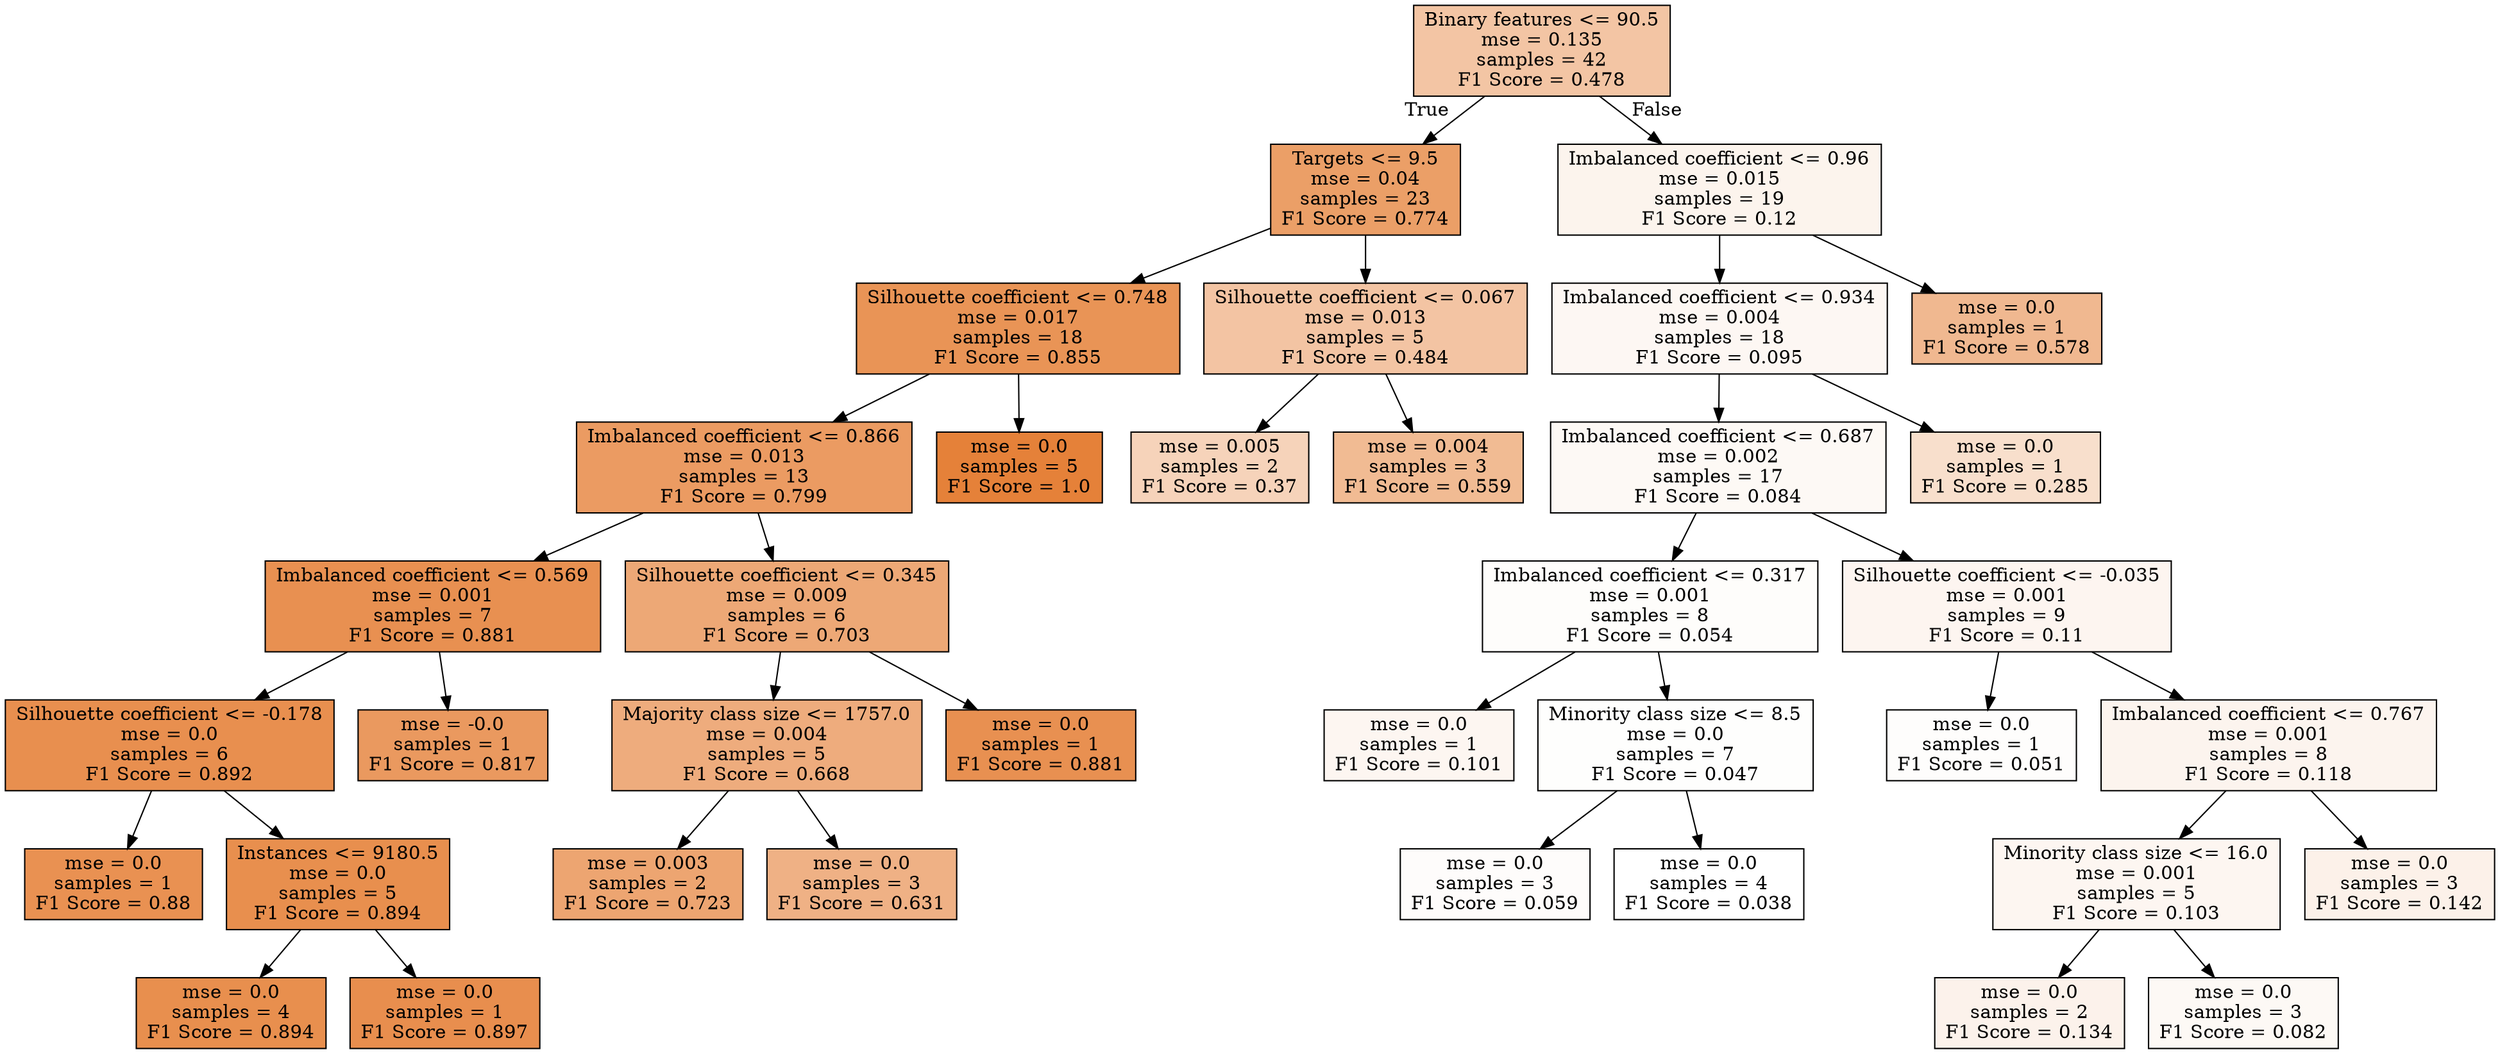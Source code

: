 digraph Tree {
node [shape=box, style="filled", color="black"] ;
0 [label="Binary features <= 90.5\nmse = 0.135\nsamples = 42\nF1 Score = 0.478", fillcolor="#e5813975"] ;
1 [label="Targets <= 9.5\nmse = 0.04\nsamples = 23\nF1 Score = 0.774", fillcolor="#e58139c3"] ;
0 -> 1 [labeldistance=2.5, labelangle=45, headlabel="True"] ;
2 [label="Silhouette coefficient <= 0.748\nmse = 0.017\nsamples = 18\nF1 Score = 0.855", fillcolor="#e58139d9"] ;
1 -> 2 ;
3 [label="Imbalanced coefficient <= 0.866\nmse = 0.013\nsamples = 13\nF1 Score = 0.799", fillcolor="#e58139ca"] ;
2 -> 3 ;
4 [label="Imbalanced coefficient <= 0.569\nmse = 0.001\nsamples = 7\nF1 Score = 0.881", fillcolor="#e58139e0"] ;
3 -> 4 ;
5 [label="Silhouette coefficient <= -0.178\nmse = 0.0\nsamples = 6\nF1 Score = 0.892", fillcolor="#e58139e2"] ;
4 -> 5 ;
6 [label="mse = 0.0\nsamples = 1\nF1 Score = 0.88", fillcolor="#e58139df"] ;
5 -> 6 ;
7 [label="Instances <= 9180.5\nmse = 0.0\nsamples = 5\nF1 Score = 0.894", fillcolor="#e58139e3"] ;
5 -> 7 ;
8 [label="mse = 0.0\nsamples = 4\nF1 Score = 0.894", fillcolor="#e58139e3"] ;
7 -> 8 ;
9 [label="mse = 0.0\nsamples = 1\nF1 Score = 0.897", fillcolor="#e58139e4"] ;
7 -> 9 ;
10 [label="mse = -0.0\nsamples = 1\nF1 Score = 0.817", fillcolor="#e58139ce"] ;
4 -> 10 ;
11 [label="Silhouette coefficient <= 0.345\nmse = 0.009\nsamples = 6\nF1 Score = 0.703", fillcolor="#e58139b0"] ;
3 -> 11 ;
12 [label="Majority class size <= 1757.0\nmse = 0.004\nsamples = 5\nF1 Score = 0.668", fillcolor="#e58139a7"] ;
11 -> 12 ;
13 [label="mse = 0.003\nsamples = 2\nF1 Score = 0.723", fillcolor="#e58139b6"] ;
12 -> 13 ;
14 [label="mse = 0.0\nsamples = 3\nF1 Score = 0.631", fillcolor="#e581399d"] ;
12 -> 14 ;
15 [label="mse = 0.0\nsamples = 1\nF1 Score = 0.881", fillcolor="#e58139e0"] ;
11 -> 15 ;
16 [label="mse = 0.0\nsamples = 5\nF1 Score = 1.0", fillcolor="#e58139ff"] ;
2 -> 16 ;
17 [label="Silhouette coefficient <= 0.067\nmse = 0.013\nsamples = 5\nF1 Score = 0.484", fillcolor="#e5813976"] ;
1 -> 17 ;
18 [label="mse = 0.005\nsamples = 2\nF1 Score = 0.37", fillcolor="#e5813958"] ;
17 -> 18 ;
19 [label="mse = 0.004\nsamples = 3\nF1 Score = 0.559", fillcolor="#e581398a"] ;
17 -> 19 ;
20 [label="Imbalanced coefficient <= 0.96\nmse = 0.015\nsamples = 19\nF1 Score = 0.12", fillcolor="#e5813916"] ;
0 -> 20 [labeldistance=2.5, labelangle=-45, headlabel="False"] ;
21 [label="Imbalanced coefficient <= 0.934\nmse = 0.004\nsamples = 18\nF1 Score = 0.095", fillcolor="#e581390f"] ;
20 -> 21 ;
22 [label="Imbalanced coefficient <= 0.687\nmse = 0.002\nsamples = 17\nF1 Score = 0.084", fillcolor="#e581390c"] ;
21 -> 22 ;
23 [label="Imbalanced coefficient <= 0.317\nmse = 0.001\nsamples = 8\nF1 Score = 0.054", fillcolor="#e5813904"] ;
22 -> 23 ;
24 [label="mse = 0.0\nsamples = 1\nF1 Score = 0.101", fillcolor="#e5813911"] ;
23 -> 24 ;
25 [label="Minority class size <= 8.5\nmse = 0.0\nsamples = 7\nF1 Score = 0.047", fillcolor="#e5813902"] ;
23 -> 25 ;
26 [label="mse = 0.0\nsamples = 3\nF1 Score = 0.059", fillcolor="#e5813905"] ;
25 -> 26 ;
27 [label="mse = 0.0\nsamples = 4\nF1 Score = 0.038", fillcolor="#e5813900"] ;
25 -> 27 ;
28 [label="Silhouette coefficient <= -0.035\nmse = 0.001\nsamples = 9\nF1 Score = 0.11", fillcolor="#e5813913"] ;
22 -> 28 ;
29 [label="mse = 0.0\nsamples = 1\nF1 Score = 0.051", fillcolor="#e5813903"] ;
28 -> 29 ;
30 [label="Imbalanced coefficient <= 0.767\nmse = 0.001\nsamples = 8\nF1 Score = 0.118", fillcolor="#e5813915"] ;
28 -> 30 ;
31 [label="Minority class size <= 16.0\nmse = 0.001\nsamples = 5\nF1 Score = 0.103", fillcolor="#e5813911"] ;
30 -> 31 ;
32 [label="mse = 0.0\nsamples = 2\nF1 Score = 0.134", fillcolor="#e5813919"] ;
31 -> 32 ;
33 [label="mse = 0.0\nsamples = 3\nF1 Score = 0.082", fillcolor="#e581390c"] ;
31 -> 33 ;
34 [label="mse = 0.0\nsamples = 3\nF1 Score = 0.142", fillcolor="#e581391c"] ;
30 -> 34 ;
35 [label="mse = 0.0\nsamples = 1\nF1 Score = 0.285", fillcolor="#e5813941"] ;
21 -> 35 ;
36 [label="mse = 0.0\nsamples = 1\nF1 Score = 0.578", fillcolor="#e581398f"] ;
20 -> 36 ;
}